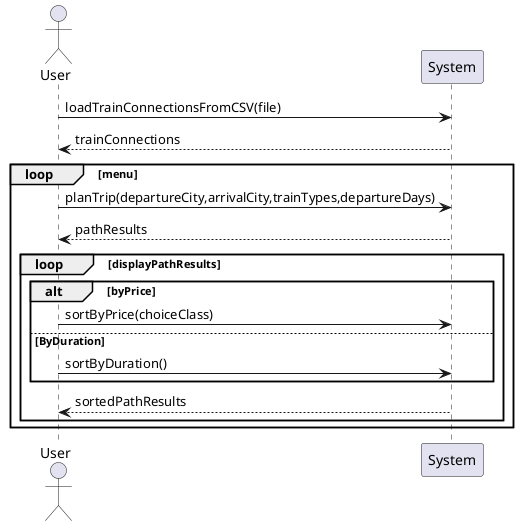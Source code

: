 @startuml systemSequenceDiagram
actor User
participant System

User -> System : loadTrainConnectionsFromCSV(file)
System --> User : trainConnections

loop menu
    User-> System : planTrip(departureCity,arrivalCity,trainTypes,departureDays)
    System --> User : pathResults
    loop displayPathResults
        alt byPrice
            User -> System : sortByPrice(choiceClass)
        else ByDuration
            User -> System : sortByDuration()
        end
        System --> User : sortedPathResults
    end
end
@enduml

